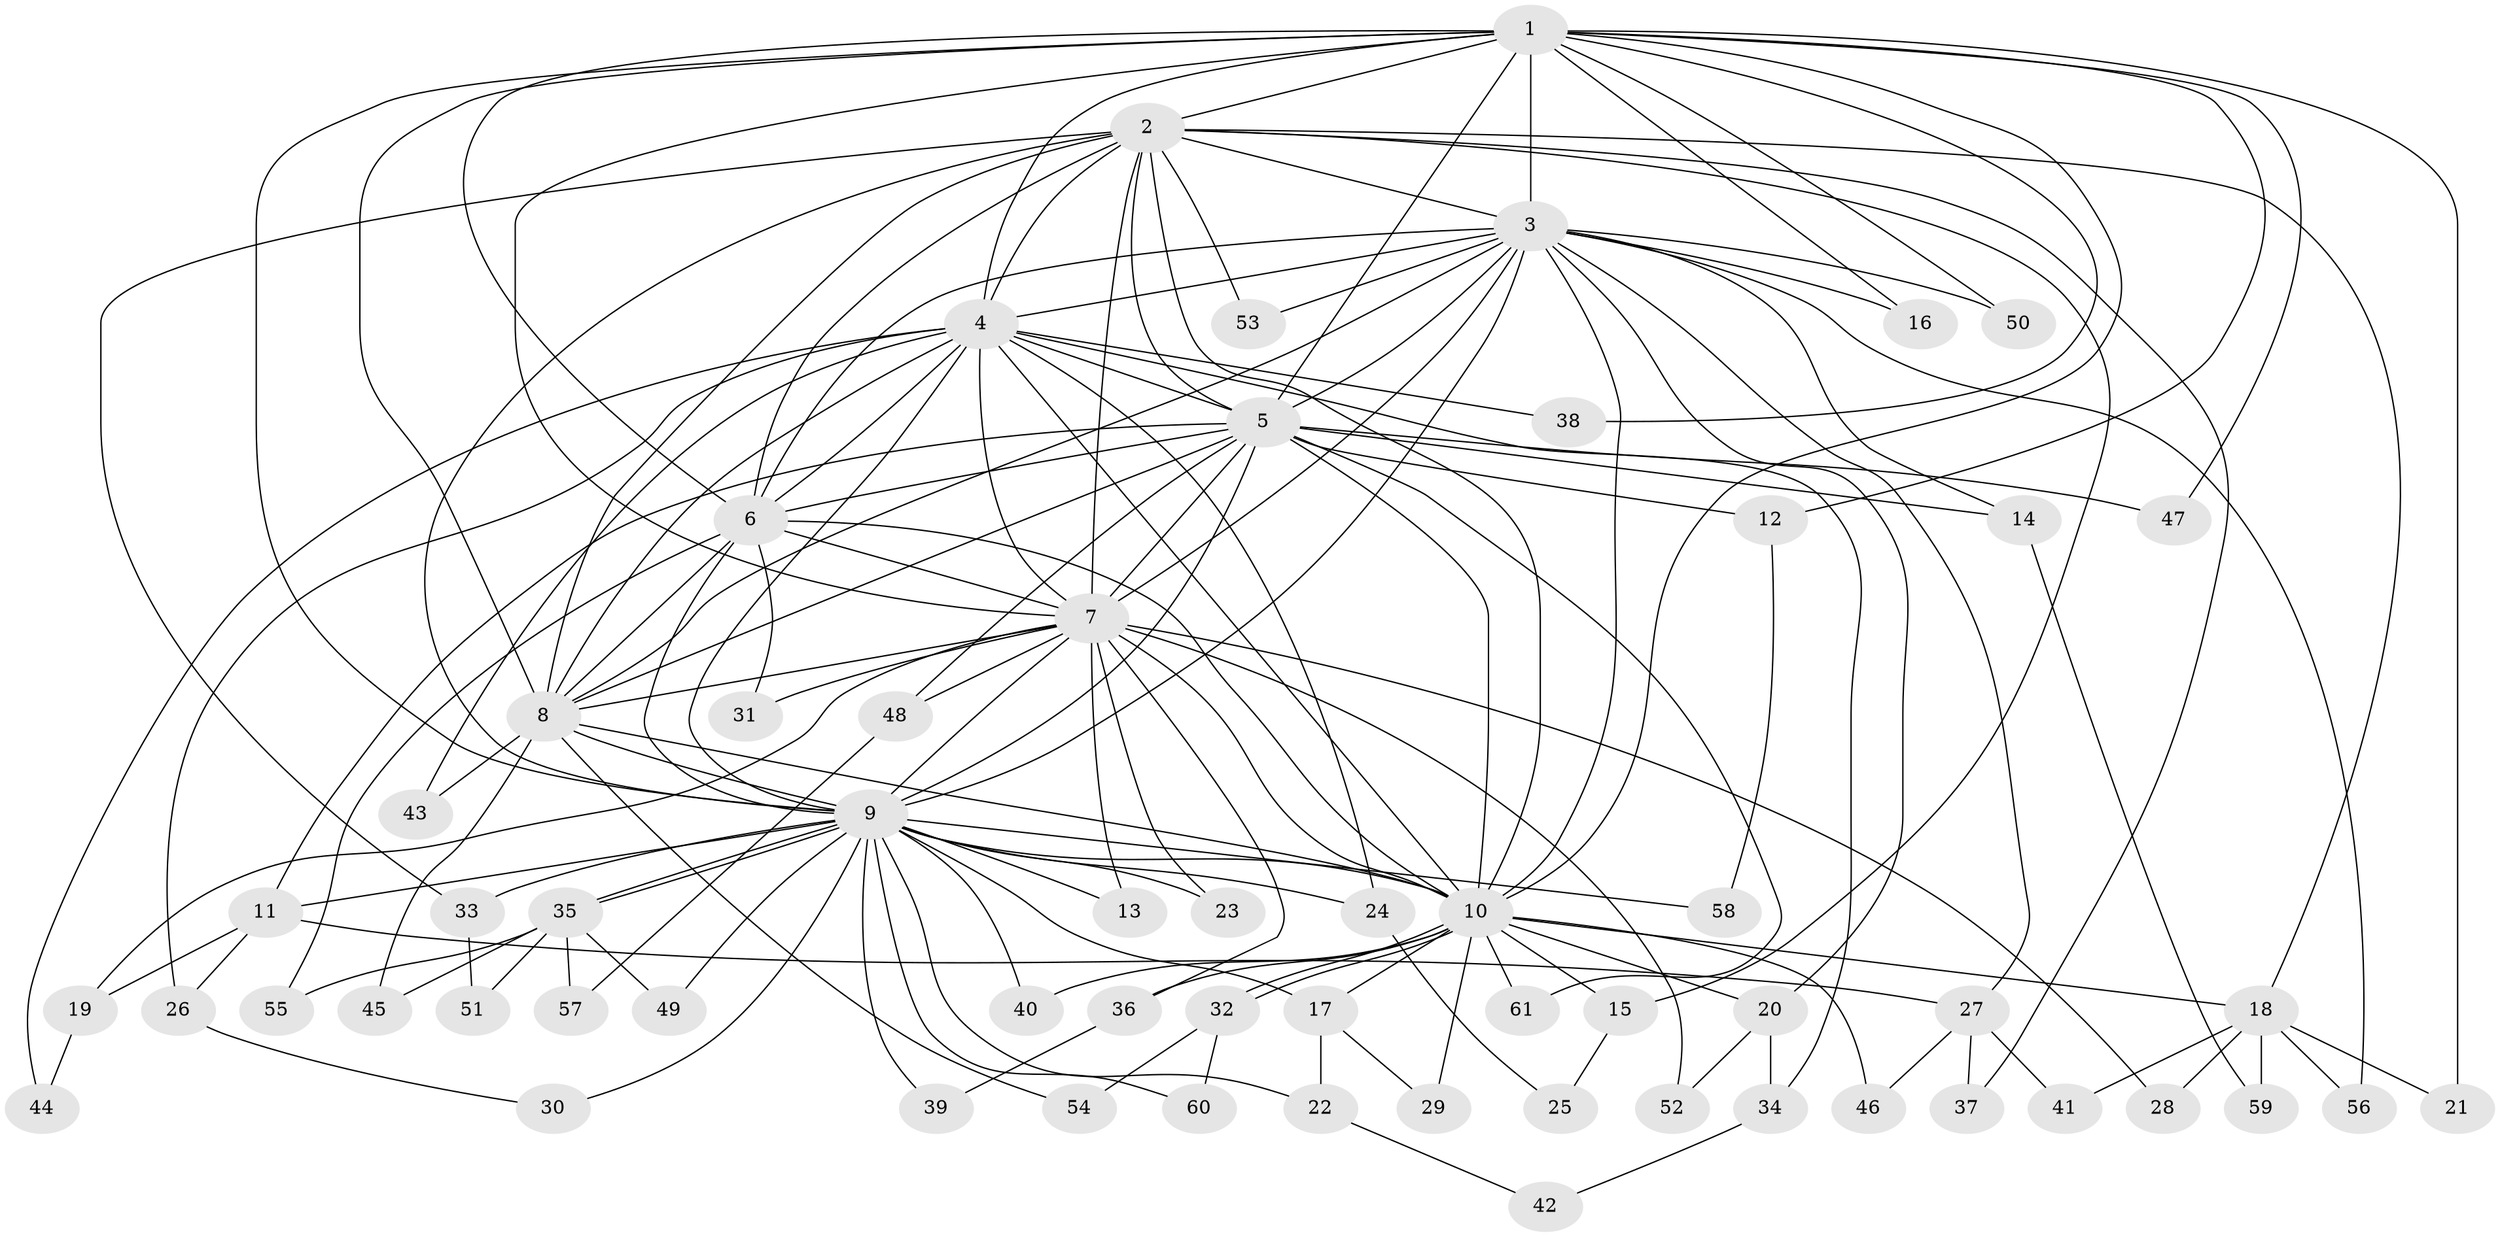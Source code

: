 // coarse degree distribution, {10: 0.023809523809523808, 16: 0.047619047619047616, 12: 0.023809523809523808, 24: 0.023809523809523808, 14: 0.023809523809523808, 9: 0.023809523809523808, 7: 0.047619047619047616, 2: 0.47619047619047616, 3: 0.21428571428571427, 5: 0.023809523809523808, 1: 0.023809523809523808, 4: 0.023809523809523808, 6: 0.023809523809523808}
// Generated by graph-tools (version 1.1) at 2025/23/03/03/25 07:23:45]
// undirected, 61 vertices, 147 edges
graph export_dot {
graph [start="1"]
  node [color=gray90,style=filled];
  1;
  2;
  3;
  4;
  5;
  6;
  7;
  8;
  9;
  10;
  11;
  12;
  13;
  14;
  15;
  16;
  17;
  18;
  19;
  20;
  21;
  22;
  23;
  24;
  25;
  26;
  27;
  28;
  29;
  30;
  31;
  32;
  33;
  34;
  35;
  36;
  37;
  38;
  39;
  40;
  41;
  42;
  43;
  44;
  45;
  46;
  47;
  48;
  49;
  50;
  51;
  52;
  53;
  54;
  55;
  56;
  57;
  58;
  59;
  60;
  61;
  1 -- 2;
  1 -- 3;
  1 -- 4;
  1 -- 5;
  1 -- 6;
  1 -- 7;
  1 -- 8;
  1 -- 9;
  1 -- 10;
  1 -- 12;
  1 -- 16;
  1 -- 21;
  1 -- 38;
  1 -- 47;
  1 -- 50;
  2 -- 3;
  2 -- 4;
  2 -- 5;
  2 -- 6;
  2 -- 7;
  2 -- 8;
  2 -- 9;
  2 -- 10;
  2 -- 15;
  2 -- 18;
  2 -- 33;
  2 -- 37;
  2 -- 53;
  3 -- 4;
  3 -- 5;
  3 -- 6;
  3 -- 7;
  3 -- 8;
  3 -- 9;
  3 -- 10;
  3 -- 14;
  3 -- 16;
  3 -- 20;
  3 -- 27;
  3 -- 50;
  3 -- 53;
  3 -- 56;
  4 -- 5;
  4 -- 6;
  4 -- 7;
  4 -- 8;
  4 -- 9;
  4 -- 10;
  4 -- 24;
  4 -- 26;
  4 -- 34;
  4 -- 38;
  4 -- 43;
  4 -- 44;
  5 -- 6;
  5 -- 7;
  5 -- 8;
  5 -- 9;
  5 -- 10;
  5 -- 11;
  5 -- 12;
  5 -- 14;
  5 -- 47;
  5 -- 48;
  5 -- 61;
  6 -- 7;
  6 -- 8;
  6 -- 9;
  6 -- 10;
  6 -- 31;
  6 -- 55;
  7 -- 8;
  7 -- 9;
  7 -- 10;
  7 -- 13;
  7 -- 19;
  7 -- 23;
  7 -- 28;
  7 -- 31;
  7 -- 36;
  7 -- 48;
  7 -- 52;
  8 -- 9;
  8 -- 10;
  8 -- 43;
  8 -- 45;
  8 -- 54;
  9 -- 10;
  9 -- 11;
  9 -- 13;
  9 -- 17;
  9 -- 22;
  9 -- 23;
  9 -- 24;
  9 -- 30;
  9 -- 33;
  9 -- 35;
  9 -- 35;
  9 -- 39;
  9 -- 40;
  9 -- 49;
  9 -- 58;
  9 -- 60;
  10 -- 15;
  10 -- 17;
  10 -- 18;
  10 -- 20;
  10 -- 29;
  10 -- 32;
  10 -- 32;
  10 -- 36;
  10 -- 40;
  10 -- 46;
  10 -- 61;
  11 -- 19;
  11 -- 26;
  11 -- 27;
  12 -- 58;
  14 -- 59;
  15 -- 25;
  17 -- 22;
  17 -- 29;
  18 -- 21;
  18 -- 28;
  18 -- 41;
  18 -- 56;
  18 -- 59;
  19 -- 44;
  20 -- 34;
  20 -- 52;
  22 -- 42;
  24 -- 25;
  26 -- 30;
  27 -- 37;
  27 -- 41;
  27 -- 46;
  32 -- 54;
  32 -- 60;
  33 -- 51;
  34 -- 42;
  35 -- 45;
  35 -- 49;
  35 -- 51;
  35 -- 55;
  35 -- 57;
  36 -- 39;
  48 -- 57;
}

